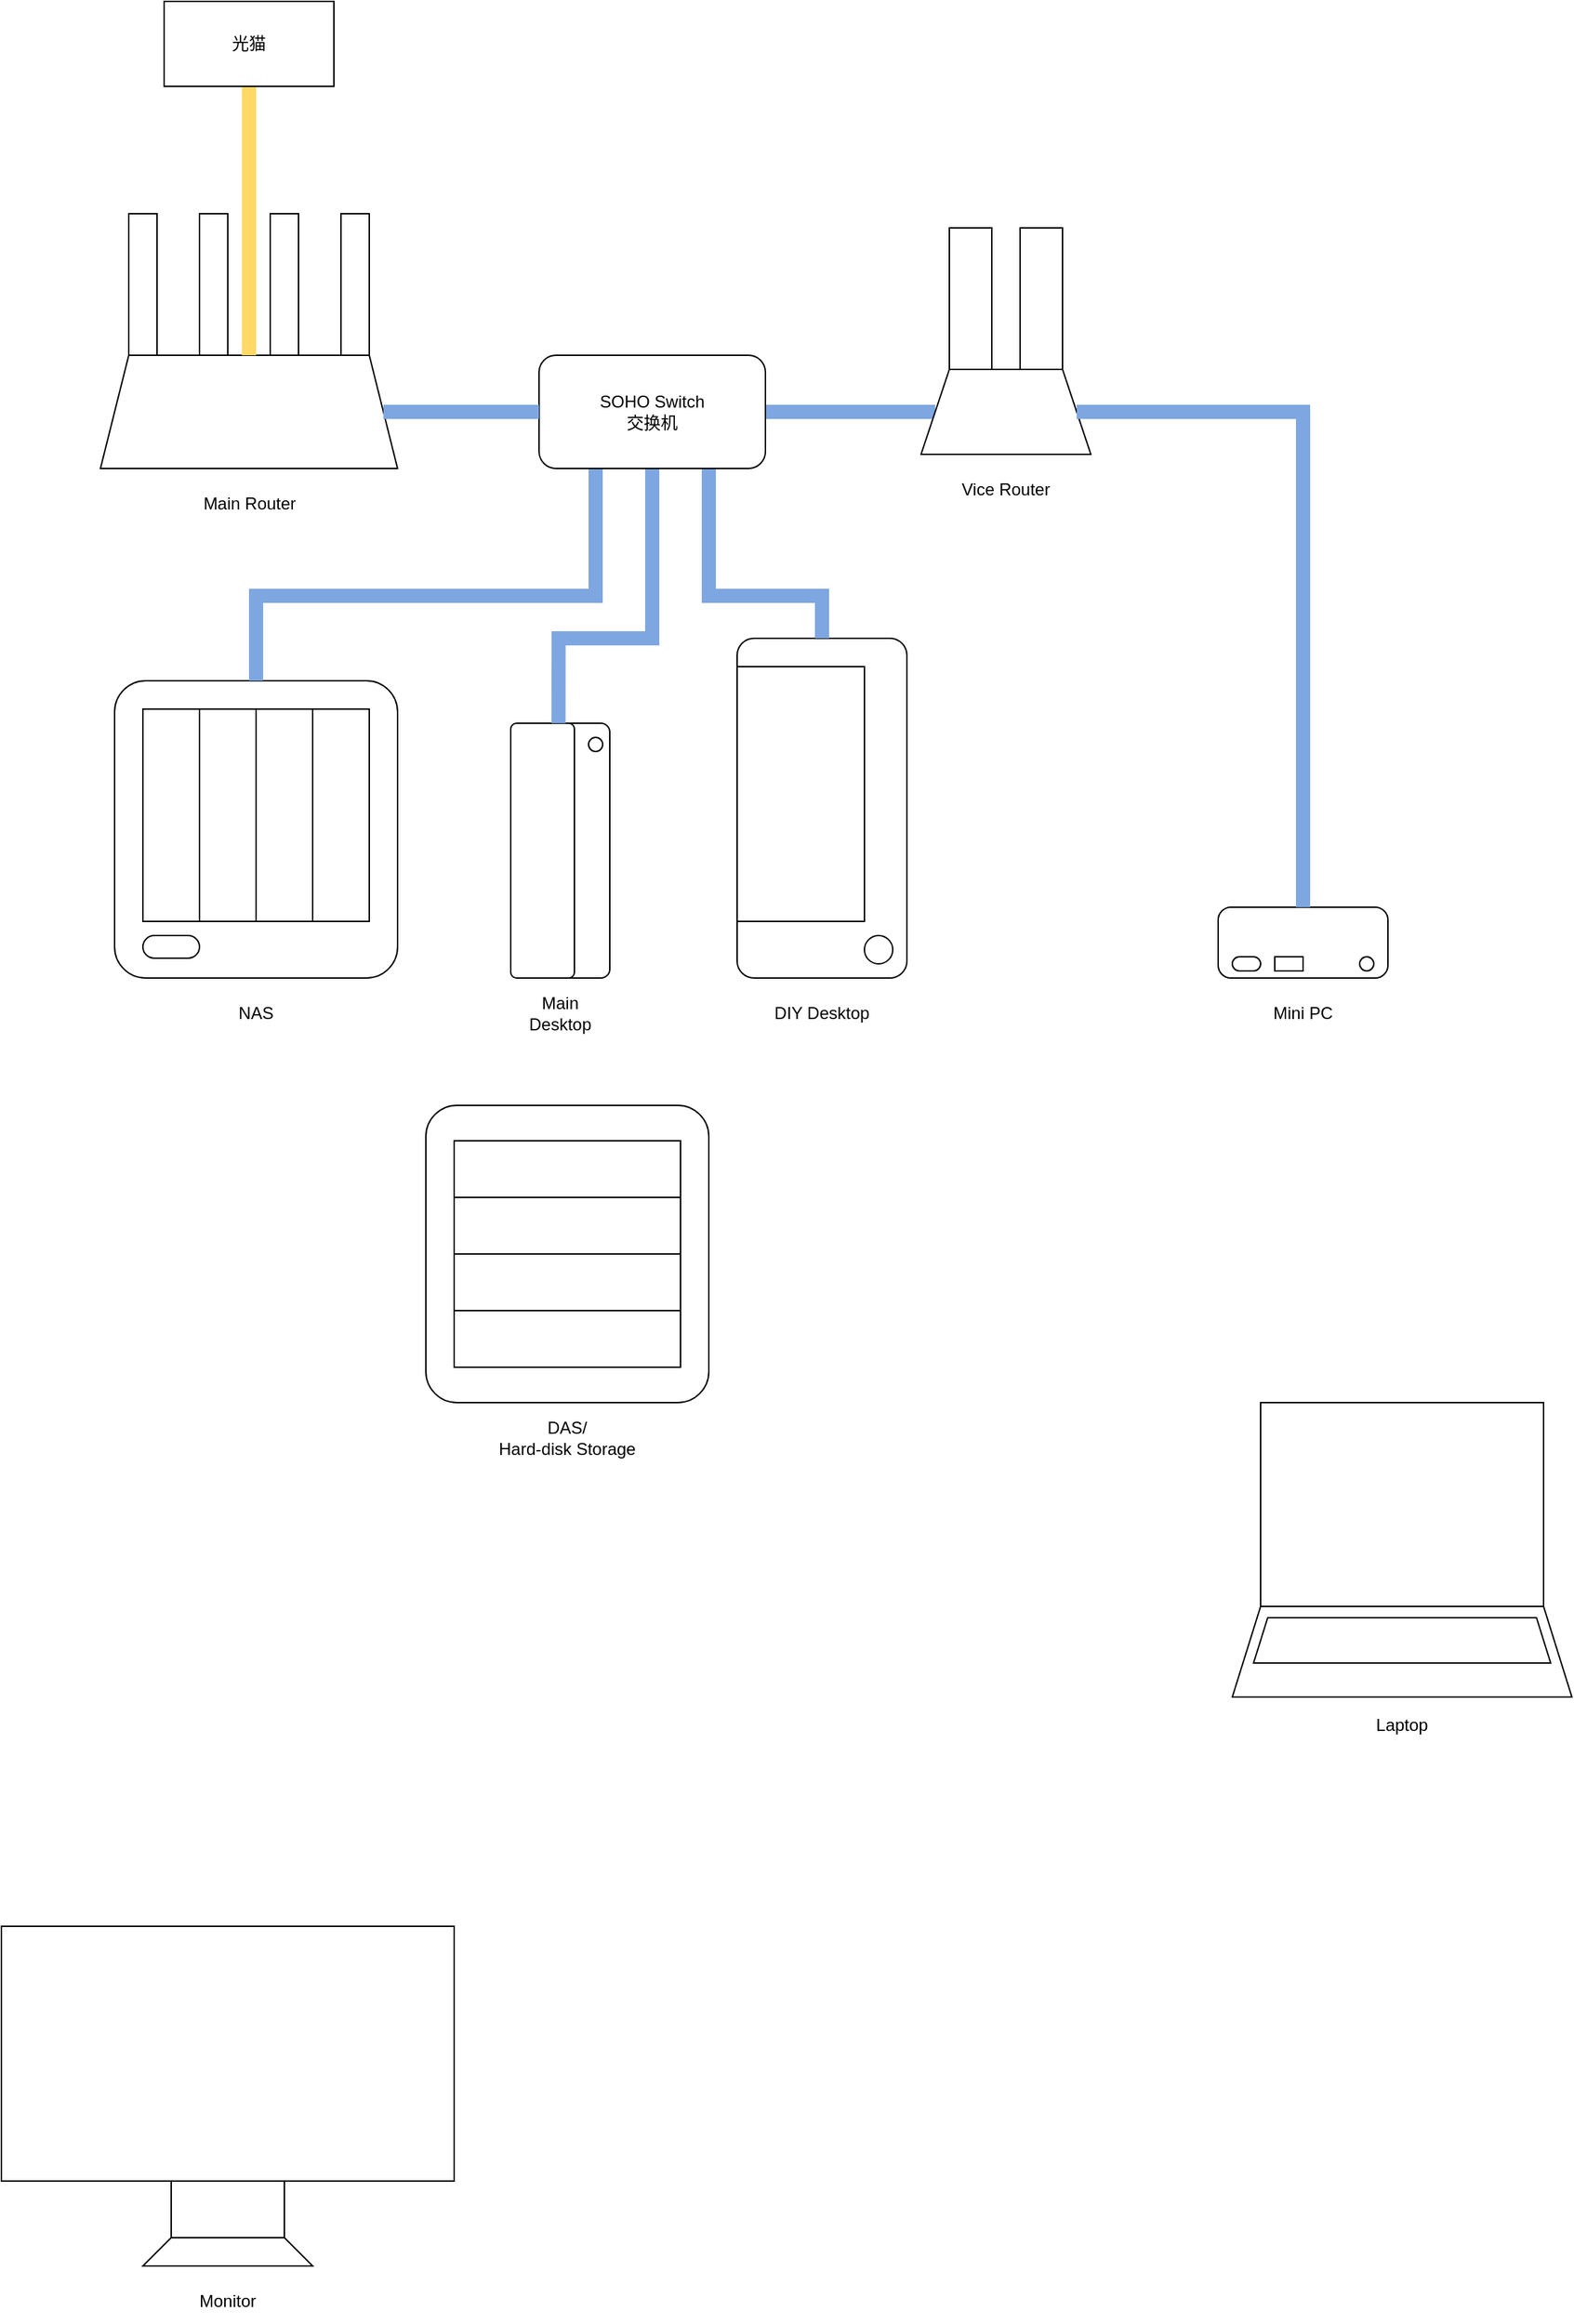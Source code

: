 <mxfile version="26.1.0">
  <diagram name="Page-1" id="xD34YyrGZc8fnPlcCCk5">
    <mxGraphModel dx="4404" dy="1976" grid="1" gridSize="10" guides="1" tooltips="1" connect="1" arrows="1" fold="1" page="1" pageScale="1" pageWidth="1169" pageHeight="827" math="0" shadow="0">
      <root>
        <mxCell id="0" />
        <mxCell id="1" parent="0" />
        <mxCell id="-UrwRbucvwjURPhLb9kA-9" value="" style="group" parent="1" vertex="1" connectable="0">
          <mxGeometry x="-1100" y="-300" width="200" height="250" as="geometry" />
        </mxCell>
        <mxCell id="-UrwRbucvwjURPhLb9kA-1" value="" style="rounded=1;whiteSpace=wrap;html=1;arcSize=11;" parent="-UrwRbucvwjURPhLb9kA-9" vertex="1">
          <mxGeometry width="200" height="210" as="geometry" />
        </mxCell>
        <mxCell id="-UrwRbucvwjURPhLb9kA-2" value="" style="rounded=0;whiteSpace=wrap;html=1;" parent="-UrwRbucvwjURPhLb9kA-9" vertex="1">
          <mxGeometry x="20" y="20" width="40" height="150" as="geometry" />
        </mxCell>
        <mxCell id="-UrwRbucvwjURPhLb9kA-3" value="" style="rounded=0;whiteSpace=wrap;html=1;" parent="-UrwRbucvwjURPhLb9kA-9" vertex="1">
          <mxGeometry x="60" y="20" width="40" height="150" as="geometry" />
        </mxCell>
        <mxCell id="-UrwRbucvwjURPhLb9kA-4" value="" style="rounded=0;whiteSpace=wrap;html=1;" parent="-UrwRbucvwjURPhLb9kA-9" vertex="1">
          <mxGeometry x="100" y="20" width="40" height="150" as="geometry" />
        </mxCell>
        <mxCell id="-UrwRbucvwjURPhLb9kA-5" value="" style="rounded=0;whiteSpace=wrap;html=1;" parent="-UrwRbucvwjURPhLb9kA-9" vertex="1">
          <mxGeometry x="140" y="20" width="40" height="150" as="geometry" />
        </mxCell>
        <mxCell id="-UrwRbucvwjURPhLb9kA-7" value="" style="rounded=1;whiteSpace=wrap;html=1;arcSize=50;" parent="-UrwRbucvwjURPhLb9kA-9" vertex="1">
          <mxGeometry x="20" y="180" width="40" height="16" as="geometry" />
        </mxCell>
        <mxCell id="-UrwRbucvwjURPhLb9kA-8" value="NAS" style="text;html=1;align=center;verticalAlign=middle;whiteSpace=wrap;rounded=0;" parent="-UrwRbucvwjURPhLb9kA-9" vertex="1">
          <mxGeometry x="70" y="220" width="60" height="30" as="geometry" />
        </mxCell>
        <mxCell id="-UrwRbucvwjURPhLb9kA-24" value="" style="group" parent="1" vertex="1" connectable="0">
          <mxGeometry x="-1110" y="-630" width="210" height="220" as="geometry" />
        </mxCell>
        <mxCell id="-UrwRbucvwjURPhLb9kA-18" value="" style="shape=trapezoid;perimeter=trapezoidPerimeter;whiteSpace=wrap;html=1;fixedSize=1;" parent="-UrwRbucvwjURPhLb9kA-24" vertex="1">
          <mxGeometry y="100" width="210" height="80" as="geometry" />
        </mxCell>
        <mxCell id="-UrwRbucvwjURPhLb9kA-19" value="" style="rounded=0;whiteSpace=wrap;html=1;" parent="-UrwRbucvwjURPhLb9kA-24" vertex="1">
          <mxGeometry x="20" width="20" height="100" as="geometry" />
        </mxCell>
        <mxCell id="-UrwRbucvwjURPhLb9kA-20" value="" style="rounded=0;whiteSpace=wrap;html=1;" parent="-UrwRbucvwjURPhLb9kA-24" vertex="1">
          <mxGeometry x="170" width="20" height="100" as="geometry" />
        </mxCell>
        <mxCell id="-UrwRbucvwjURPhLb9kA-21" value="" style="rounded=0;whiteSpace=wrap;html=1;" parent="-UrwRbucvwjURPhLb9kA-24" vertex="1">
          <mxGeometry x="70" width="20" height="100" as="geometry" />
        </mxCell>
        <mxCell id="-UrwRbucvwjURPhLb9kA-22" value="" style="rounded=0;whiteSpace=wrap;html=1;" parent="-UrwRbucvwjURPhLb9kA-24" vertex="1">
          <mxGeometry x="120" width="20" height="100" as="geometry" />
        </mxCell>
        <mxCell id="-UrwRbucvwjURPhLb9kA-23" value="Main Router" style="text;html=1;align=center;verticalAlign=middle;whiteSpace=wrap;rounded=0;" parent="-UrwRbucvwjURPhLb9kA-24" vertex="1">
          <mxGeometry x="62.5" y="190" width="85" height="30" as="geometry" />
        </mxCell>
        <mxCell id="-UrwRbucvwjURPhLb9kA-36" value="" style="group" parent="1" vertex="1" connectable="0">
          <mxGeometry x="-1180" y="580" width="320" height="280" as="geometry" />
        </mxCell>
        <mxCell id="-UrwRbucvwjURPhLb9kA-25" value="" style="rounded=0;whiteSpace=wrap;html=1;aspect=fixed;" parent="-UrwRbucvwjURPhLb9kA-36" vertex="1">
          <mxGeometry width="320" height="180" as="geometry" />
        </mxCell>
        <mxCell id="-UrwRbucvwjURPhLb9kA-26" value="" style="rounded=0;whiteSpace=wrap;html=1;" parent="-UrwRbucvwjURPhLb9kA-36" vertex="1">
          <mxGeometry x="120" y="180" width="80" height="40" as="geometry" />
        </mxCell>
        <mxCell id="-UrwRbucvwjURPhLb9kA-27" value="" style="shape=trapezoid;perimeter=trapezoidPerimeter;whiteSpace=wrap;html=1;fixedSize=1;" parent="-UrwRbucvwjURPhLb9kA-36" vertex="1">
          <mxGeometry x="100" y="220" width="120" height="20" as="geometry" />
        </mxCell>
        <mxCell id="-UrwRbucvwjURPhLb9kA-35" value="Monitor" style="text;html=1;align=center;verticalAlign=middle;whiteSpace=wrap;rounded=0;" parent="-UrwRbucvwjURPhLb9kA-36" vertex="1">
          <mxGeometry x="120" y="250" width="80" height="30" as="geometry" />
        </mxCell>
        <mxCell id="-UrwRbucvwjURPhLb9kA-37" value="" style="group" parent="1" vertex="1" connectable="0">
          <mxGeometry x="-660" y="-330" width="120" height="280" as="geometry" />
        </mxCell>
        <mxCell id="-UrwRbucvwjURPhLb9kA-28" value="" style="rounded=1;whiteSpace=wrap;html=1;arcSize=10;" parent="-UrwRbucvwjURPhLb9kA-37" vertex="1">
          <mxGeometry width="120" height="240" as="geometry" />
        </mxCell>
        <mxCell id="-UrwRbucvwjURPhLb9kA-32" value="" style="rounded=0;whiteSpace=wrap;html=1;" parent="-UrwRbucvwjURPhLb9kA-37" vertex="1">
          <mxGeometry y="20" width="90" height="180" as="geometry" />
        </mxCell>
        <mxCell id="-UrwRbucvwjURPhLb9kA-33" value="" style="ellipse;whiteSpace=wrap;html=1;aspect=fixed;" parent="-UrwRbucvwjURPhLb9kA-37" vertex="1">
          <mxGeometry x="90" y="210" width="20" height="20" as="geometry" />
        </mxCell>
        <mxCell id="-UrwRbucvwjURPhLb9kA-34" value="DIY Desktop" style="text;html=1;align=center;verticalAlign=middle;whiteSpace=wrap;rounded=0;" parent="-UrwRbucvwjURPhLb9kA-37" vertex="1">
          <mxGeometry x="20" y="250" width="80" height="30" as="geometry" />
        </mxCell>
        <mxCell id="-UrwRbucvwjURPhLb9kA-38" value="" style="group" parent="1" vertex="1" connectable="0">
          <mxGeometry x="-880" width="200" height="250" as="geometry" />
        </mxCell>
        <mxCell id="-UrwRbucvwjURPhLb9kA-10" value="" style="rounded=1;whiteSpace=wrap;html=1;arcSize=11;" parent="-UrwRbucvwjURPhLb9kA-38" vertex="1">
          <mxGeometry width="200" height="210" as="geometry" />
        </mxCell>
        <mxCell id="-UrwRbucvwjURPhLb9kA-12" value="" style="rounded=0;whiteSpace=wrap;html=1;" parent="-UrwRbucvwjURPhLb9kA-38" vertex="1">
          <mxGeometry x="20" y="25" width="160" height="40" as="geometry" />
        </mxCell>
        <mxCell id="-UrwRbucvwjURPhLb9kA-13" value="" style="rounded=0;whiteSpace=wrap;html=1;" parent="-UrwRbucvwjURPhLb9kA-38" vertex="1">
          <mxGeometry x="20" y="65" width="160" height="40" as="geometry" />
        </mxCell>
        <mxCell id="-UrwRbucvwjURPhLb9kA-14" value="" style="rounded=0;whiteSpace=wrap;html=1;" parent="-UrwRbucvwjURPhLb9kA-38" vertex="1">
          <mxGeometry x="20" y="105" width="160" height="40" as="geometry" />
        </mxCell>
        <mxCell id="-UrwRbucvwjURPhLb9kA-15" value="" style="rounded=0;whiteSpace=wrap;html=1;" parent="-UrwRbucvwjURPhLb9kA-38" vertex="1">
          <mxGeometry x="20" y="145" width="160" height="40" as="geometry" />
        </mxCell>
        <mxCell id="-UrwRbucvwjURPhLb9kA-16" value="DAS/&lt;div&gt;Hard-disk Storage&lt;/div&gt;" style="text;html=1;align=center;verticalAlign=middle;whiteSpace=wrap;rounded=0;" parent="-UrwRbucvwjURPhLb9kA-38" vertex="1">
          <mxGeometry x="40" y="220" width="120" height="30" as="geometry" />
        </mxCell>
        <mxCell id="Mgqkab-VH5Hi_lvK8hub-6" value="" style="group" vertex="1" connectable="0" parent="1">
          <mxGeometry x="-310" y="210" width="240" height="240" as="geometry" />
        </mxCell>
        <mxCell id="Mgqkab-VH5Hi_lvK8hub-1" value="" style="rounded=0;whiteSpace=wrap;html=1;" vertex="1" parent="Mgqkab-VH5Hi_lvK8hub-6">
          <mxGeometry x="20" width="200" height="144" as="geometry" />
        </mxCell>
        <mxCell id="Mgqkab-VH5Hi_lvK8hub-2" value="" style="shape=trapezoid;perimeter=trapezoidPerimeter;whiteSpace=wrap;html=1;fixedSize=1;size=20;" vertex="1" parent="Mgqkab-VH5Hi_lvK8hub-6">
          <mxGeometry y="144" width="240" height="64" as="geometry" />
        </mxCell>
        <mxCell id="Mgqkab-VH5Hi_lvK8hub-3" value="" style="shape=trapezoid;perimeter=trapezoidPerimeter;whiteSpace=wrap;html=1;fixedSize=1;size=10;" vertex="1" parent="Mgqkab-VH5Hi_lvK8hub-6">
          <mxGeometry x="15" y="152" width="210" height="32" as="geometry" />
        </mxCell>
        <mxCell id="Mgqkab-VH5Hi_lvK8hub-5" value="Laptop" style="text;html=1;align=center;verticalAlign=middle;whiteSpace=wrap;rounded=0;" vertex="1" parent="Mgqkab-VH5Hi_lvK8hub-6">
          <mxGeometry x="100.0" y="216" width="40" height="24" as="geometry" />
        </mxCell>
        <mxCell id="Mgqkab-VH5Hi_lvK8hub-13" value="" style="group" vertex="1" connectable="0" parent="1">
          <mxGeometry x="-820" y="-270" width="70" height="220" as="geometry" />
        </mxCell>
        <mxCell id="Mgqkab-VH5Hi_lvK8hub-8" value="" style="rounded=1;whiteSpace=wrap;html=1;arcSize=9;" vertex="1" parent="Mgqkab-VH5Hi_lvK8hub-13">
          <mxGeometry width="70" height="180" as="geometry" />
        </mxCell>
        <mxCell id="Mgqkab-VH5Hi_lvK8hub-9" value="" style="ellipse;whiteSpace=wrap;html=1;aspect=fixed;" vertex="1" parent="Mgqkab-VH5Hi_lvK8hub-13">
          <mxGeometry x="55" y="10" width="10" height="10" as="geometry" />
        </mxCell>
        <mxCell id="Mgqkab-VH5Hi_lvK8hub-11" value="" style="rounded=1;whiteSpace=wrap;html=1;arcSize=9;" vertex="1" parent="Mgqkab-VH5Hi_lvK8hub-13">
          <mxGeometry width="45" height="180" as="geometry" />
        </mxCell>
        <mxCell id="Mgqkab-VH5Hi_lvK8hub-12" value="Main Desktop" style="text;html=1;align=center;verticalAlign=middle;whiteSpace=wrap;rounded=0;" vertex="1" parent="Mgqkab-VH5Hi_lvK8hub-13">
          <mxGeometry x="5" y="190" width="60" height="30" as="geometry" />
        </mxCell>
        <mxCell id="Mgqkab-VH5Hi_lvK8hub-21" value="" style="group" vertex="1" connectable="0" parent="1">
          <mxGeometry x="-320" y="-140" width="120" height="90" as="geometry" />
        </mxCell>
        <mxCell id="Mgqkab-VH5Hi_lvK8hub-14" value="" style="rounded=1;whiteSpace=wrap;html=1;arcSize=18;" vertex="1" parent="Mgqkab-VH5Hi_lvK8hub-21">
          <mxGeometry width="120" height="50" as="geometry" />
        </mxCell>
        <mxCell id="Mgqkab-VH5Hi_lvK8hub-15" value="" style="ellipse;whiteSpace=wrap;html=1;aspect=fixed;" vertex="1" parent="Mgqkab-VH5Hi_lvK8hub-21">
          <mxGeometry x="100" y="35" width="10" height="10" as="geometry" />
        </mxCell>
        <mxCell id="Mgqkab-VH5Hi_lvK8hub-16" value="" style="rounded=0;whiteSpace=wrap;html=1;" vertex="1" parent="Mgqkab-VH5Hi_lvK8hub-21">
          <mxGeometry x="40" y="35" width="20" height="10" as="geometry" />
        </mxCell>
        <mxCell id="Mgqkab-VH5Hi_lvK8hub-18" value="" style="rounded=1;whiteSpace=wrap;html=1;arcSize=50;" vertex="1" parent="Mgqkab-VH5Hi_lvK8hub-21">
          <mxGeometry x="10" y="35" width="20" height="10" as="geometry" />
        </mxCell>
        <mxCell id="Mgqkab-VH5Hi_lvK8hub-20" value="Mini PC" style="text;html=1;align=center;verticalAlign=middle;whiteSpace=wrap;rounded=0;" vertex="1" parent="Mgqkab-VH5Hi_lvK8hub-21">
          <mxGeometry x="30" y="60" width="60" height="30" as="geometry" />
        </mxCell>
        <mxCell id="Mgqkab-VH5Hi_lvK8hub-34" style="edgeStyle=orthogonalEdgeStyle;rounded=0;orthogonalLoop=1;jettySize=auto;html=1;exitX=0.25;exitY=1;exitDx=0;exitDy=0;endArrow=none;startFill=0;strokeColor=#7EA6E0;strokeWidth=10;" edge="1" parent="1" source="Mgqkab-VH5Hi_lvK8hub-23" target="-UrwRbucvwjURPhLb9kA-1">
          <mxGeometry relative="1" as="geometry">
            <Array as="points">
              <mxPoint x="-760" y="-360" />
              <mxPoint x="-1000" y="-360" />
            </Array>
          </mxGeometry>
        </mxCell>
        <mxCell id="Mgqkab-VH5Hi_lvK8hub-35" style="edgeStyle=orthogonalEdgeStyle;rounded=0;orthogonalLoop=1;jettySize=auto;html=1;entryX=0.75;entryY=0;entryDx=0;entryDy=0;exitX=0.5;exitY=1;exitDx=0;exitDy=0;strokeWidth=10;endArrow=none;startFill=0;strokeColor=#7EA6E0;" edge="1" parent="1" source="Mgqkab-VH5Hi_lvK8hub-23" target="Mgqkab-VH5Hi_lvK8hub-11">
          <mxGeometry relative="1" as="geometry">
            <Array as="points">
              <mxPoint x="-720" y="-330" />
              <mxPoint x="-786" y="-330" />
            </Array>
          </mxGeometry>
        </mxCell>
        <mxCell id="Mgqkab-VH5Hi_lvK8hub-36" style="edgeStyle=orthogonalEdgeStyle;rounded=0;orthogonalLoop=1;jettySize=auto;html=1;entryX=0;entryY=0.5;entryDx=0;entryDy=0;strokeColor=#7EA6E0;endArrow=none;startFill=0;strokeWidth=10;" edge="1" parent="1" source="Mgqkab-VH5Hi_lvK8hub-23" target="Mgqkab-VH5Hi_lvK8hub-25">
          <mxGeometry relative="1" as="geometry" />
        </mxCell>
        <mxCell id="Mgqkab-VH5Hi_lvK8hub-39" style="edgeStyle=orthogonalEdgeStyle;rounded=0;orthogonalLoop=1;jettySize=auto;html=1;entryX=0.5;entryY=0;entryDx=0;entryDy=0;exitX=0.75;exitY=1;exitDx=0;exitDy=0;endArrow=none;startFill=0;strokeWidth=10;strokeColor=#7EA6E0;" edge="1" parent="1" source="Mgqkab-VH5Hi_lvK8hub-23" target="-UrwRbucvwjURPhLb9kA-28">
          <mxGeometry relative="1" as="geometry">
            <Array as="points">
              <mxPoint x="-680" y="-360" />
              <mxPoint x="-600" y="-360" />
            </Array>
          </mxGeometry>
        </mxCell>
        <mxCell id="Mgqkab-VH5Hi_lvK8hub-23" value="SOHO Switch&lt;div&gt;交换机&lt;/div&gt;" style="rounded=1;whiteSpace=wrap;html=1;" vertex="1" parent="1">
          <mxGeometry x="-800" y="-530" width="160" height="80" as="geometry" />
        </mxCell>
        <mxCell id="Mgqkab-VH5Hi_lvK8hub-30" style="edgeStyle=orthogonalEdgeStyle;rounded=0;orthogonalLoop=1;jettySize=auto;html=1;entryX=0.5;entryY=0;entryDx=0;entryDy=0;strokeColor=#FFD966;fillColor=#dae8fc;endArrow=none;startFill=0;strokeWidth=10;" edge="1" parent="1" source="Mgqkab-VH5Hi_lvK8hub-24" target="-UrwRbucvwjURPhLb9kA-18">
          <mxGeometry relative="1" as="geometry" />
        </mxCell>
        <mxCell id="Mgqkab-VH5Hi_lvK8hub-24" value="光猫" style="rounded=0;whiteSpace=wrap;html=1;" vertex="1" parent="1">
          <mxGeometry x="-1065" y="-780" width="120" height="60" as="geometry" />
        </mxCell>
        <mxCell id="Mgqkab-VH5Hi_lvK8hub-29" value="" style="group" vertex="1" connectable="0" parent="1">
          <mxGeometry x="-530" y="-620" width="120" height="200" as="geometry" />
        </mxCell>
        <mxCell id="Mgqkab-VH5Hi_lvK8hub-25" value="" style="shape=trapezoid;perimeter=trapezoidPerimeter;whiteSpace=wrap;html=1;fixedSize=1;" vertex="1" parent="Mgqkab-VH5Hi_lvK8hub-29">
          <mxGeometry y="100" width="120" height="60" as="geometry" />
        </mxCell>
        <mxCell id="Mgqkab-VH5Hi_lvK8hub-26" value="" style="rounded=0;whiteSpace=wrap;html=1;" vertex="1" parent="Mgqkab-VH5Hi_lvK8hub-29">
          <mxGeometry x="20" width="30" height="100" as="geometry" />
        </mxCell>
        <mxCell id="Mgqkab-VH5Hi_lvK8hub-27" value="" style="rounded=0;whiteSpace=wrap;html=1;" vertex="1" parent="Mgqkab-VH5Hi_lvK8hub-29">
          <mxGeometry x="70" width="30" height="100" as="geometry" />
        </mxCell>
        <mxCell id="Mgqkab-VH5Hi_lvK8hub-28" value="Vice Router" style="text;html=1;align=center;verticalAlign=middle;whiteSpace=wrap;rounded=0;" vertex="1" parent="Mgqkab-VH5Hi_lvK8hub-29">
          <mxGeometry x="20" y="170" width="80" height="30" as="geometry" />
        </mxCell>
        <mxCell id="Mgqkab-VH5Hi_lvK8hub-31" style="edgeStyle=orthogonalEdgeStyle;rounded=0;orthogonalLoop=1;jettySize=auto;html=1;strokeColor=#7EA6E0;endArrow=none;startFill=0;strokeWidth=10;" edge="1" parent="1" source="-UrwRbucvwjURPhLb9kA-18" target="Mgqkab-VH5Hi_lvK8hub-23">
          <mxGeometry relative="1" as="geometry" />
        </mxCell>
        <mxCell id="Mgqkab-VH5Hi_lvK8hub-38" style="edgeStyle=orthogonalEdgeStyle;rounded=0;orthogonalLoop=1;jettySize=auto;html=1;entryX=0.5;entryY=0;entryDx=0;entryDy=0;strokeColor=#7EA6E0;endArrow=none;startFill=0;strokeWidth=10;" edge="1" parent="1" source="Mgqkab-VH5Hi_lvK8hub-25" target="Mgqkab-VH5Hi_lvK8hub-14">
          <mxGeometry relative="1" as="geometry" />
        </mxCell>
      </root>
    </mxGraphModel>
  </diagram>
</mxfile>
